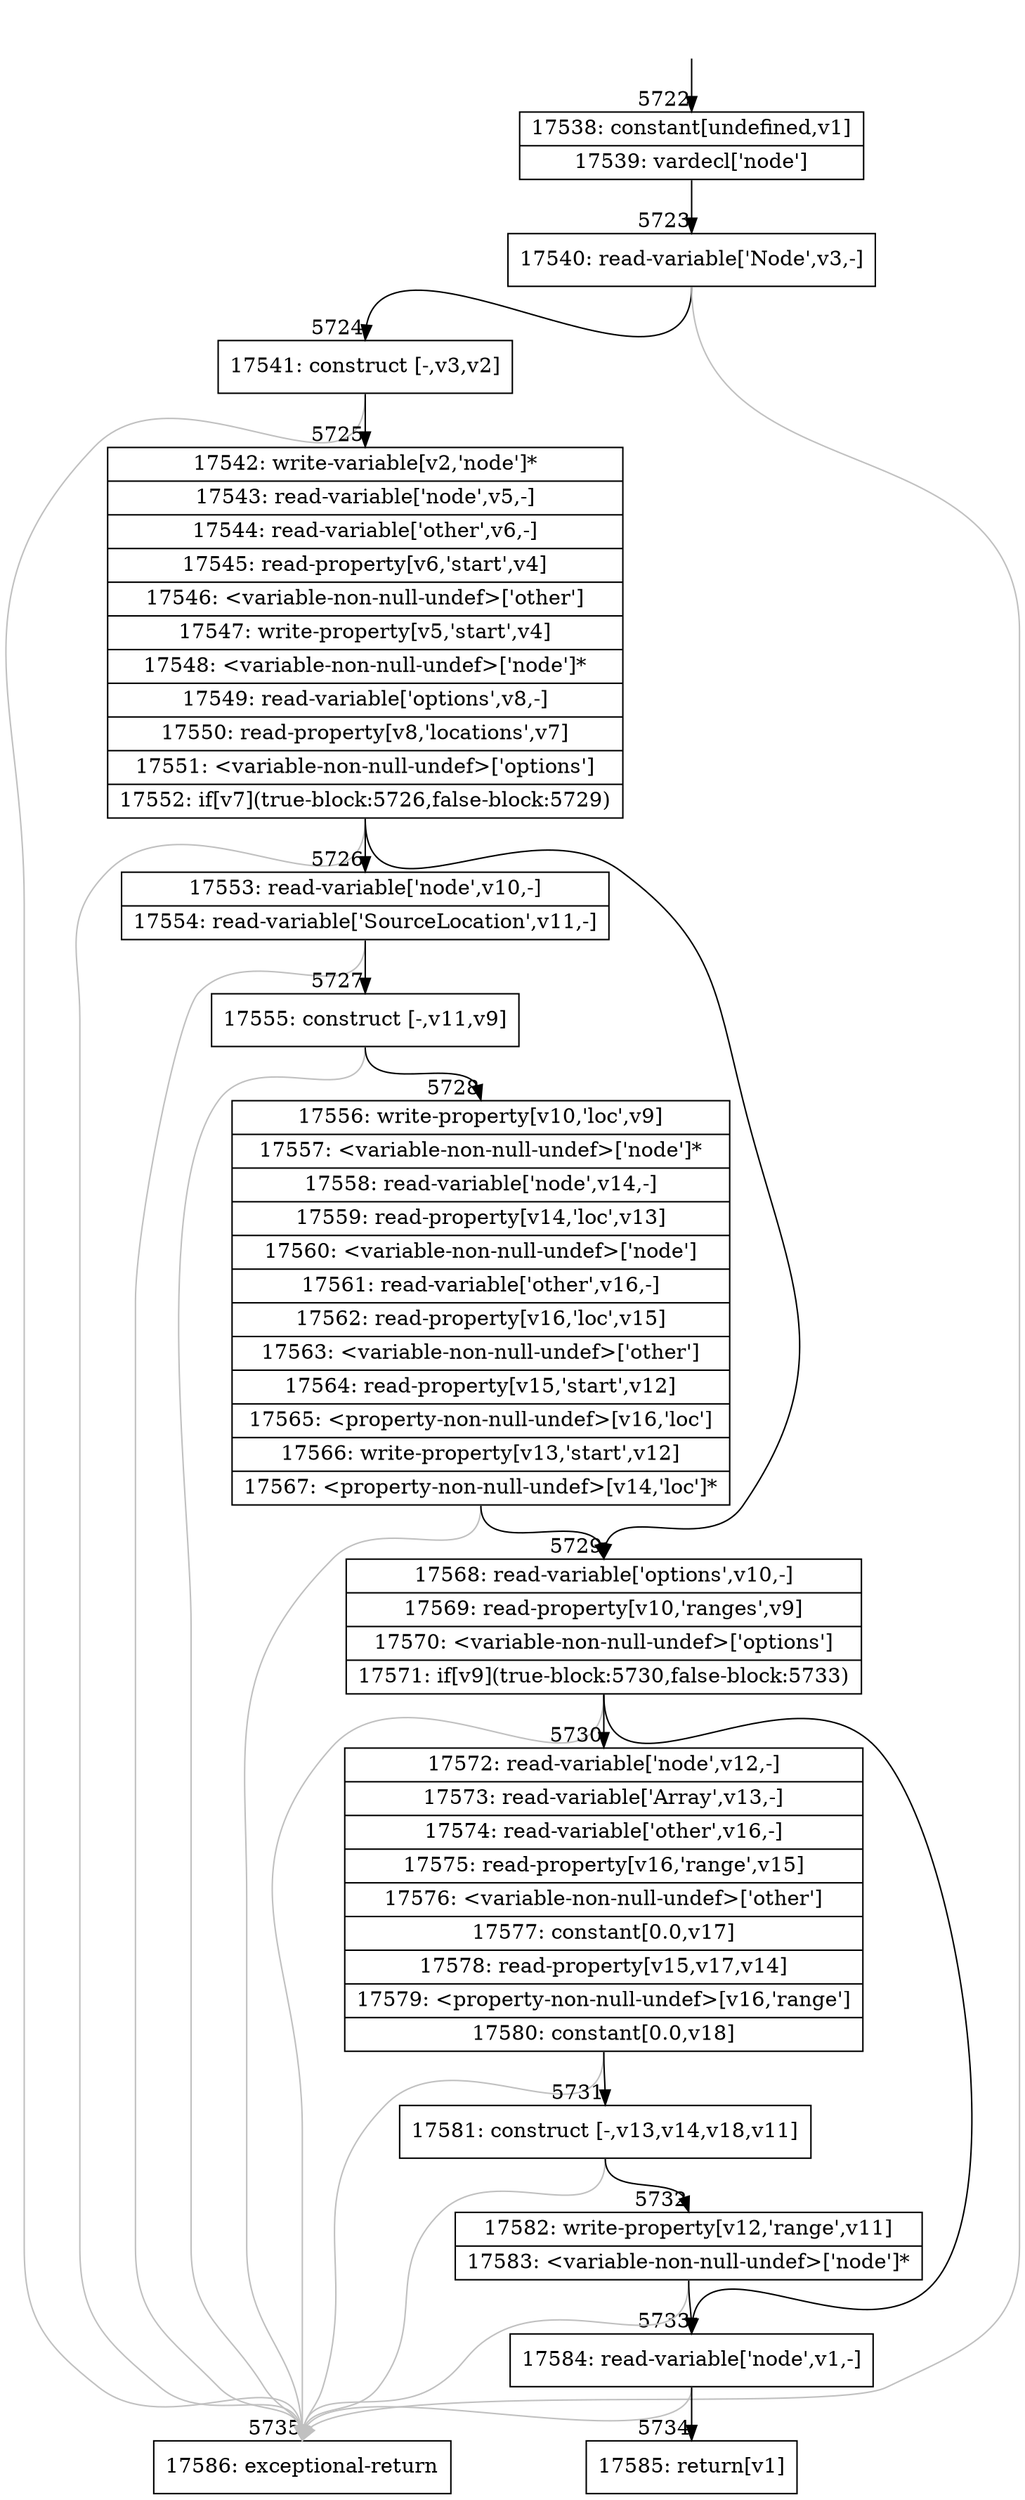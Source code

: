 digraph {
rankdir="TD"
BB_entry333[shape=none,label=""];
BB_entry333 -> BB5722 [tailport=s, headport=n, headlabel="    5722"]
BB5722 [shape=record label="{17538: constant[undefined,v1]|17539: vardecl['node']}" ] 
BB5722 -> BB5723 [tailport=s, headport=n, headlabel="      5723"]
BB5723 [shape=record label="{17540: read-variable['Node',v3,-]}" ] 
BB5723 -> BB5724 [tailport=s, headport=n, headlabel="      5724"]
BB5723 -> BB5735 [tailport=s, headport=n, color=gray, headlabel="      5735"]
BB5724 [shape=record label="{17541: construct [-,v3,v2]}" ] 
BB5724 -> BB5725 [tailport=s, headport=n, headlabel="      5725"]
BB5724 -> BB5735 [tailport=s, headport=n, color=gray]
BB5725 [shape=record label="{17542: write-variable[v2,'node']*|17543: read-variable['node',v5,-]|17544: read-variable['other',v6,-]|17545: read-property[v6,'start',v4]|17546: \<variable-non-null-undef\>['other']|17547: write-property[v5,'start',v4]|17548: \<variable-non-null-undef\>['node']*|17549: read-variable['options',v8,-]|17550: read-property[v8,'locations',v7]|17551: \<variable-non-null-undef\>['options']|17552: if[v7](true-block:5726,false-block:5729)}" ] 
BB5725 -> BB5726 [tailport=s, headport=n, headlabel="      5726"]
BB5725 -> BB5729 [tailport=s, headport=n, headlabel="      5729"]
BB5725 -> BB5735 [tailport=s, headport=n, color=gray]
BB5726 [shape=record label="{17553: read-variable['node',v10,-]|17554: read-variable['SourceLocation',v11,-]}" ] 
BB5726 -> BB5727 [tailport=s, headport=n, headlabel="      5727"]
BB5726 -> BB5735 [tailport=s, headport=n, color=gray]
BB5727 [shape=record label="{17555: construct [-,v11,v9]}" ] 
BB5727 -> BB5728 [tailport=s, headport=n, headlabel="      5728"]
BB5727 -> BB5735 [tailport=s, headport=n, color=gray]
BB5728 [shape=record label="{17556: write-property[v10,'loc',v9]|17557: \<variable-non-null-undef\>['node']*|17558: read-variable['node',v14,-]|17559: read-property[v14,'loc',v13]|17560: \<variable-non-null-undef\>['node']|17561: read-variable['other',v16,-]|17562: read-property[v16,'loc',v15]|17563: \<variable-non-null-undef\>['other']|17564: read-property[v15,'start',v12]|17565: \<property-non-null-undef\>[v16,'loc']|17566: write-property[v13,'start',v12]|17567: \<property-non-null-undef\>[v14,'loc']*}" ] 
BB5728 -> BB5729 [tailport=s, headport=n]
BB5728 -> BB5735 [tailport=s, headport=n, color=gray]
BB5729 [shape=record label="{17568: read-variable['options',v10,-]|17569: read-property[v10,'ranges',v9]|17570: \<variable-non-null-undef\>['options']|17571: if[v9](true-block:5730,false-block:5733)}" ] 
BB5729 -> BB5730 [tailport=s, headport=n, headlabel="      5730"]
BB5729 -> BB5733 [tailport=s, headport=n, headlabel="      5733"]
BB5729 -> BB5735 [tailport=s, headport=n, color=gray]
BB5730 [shape=record label="{17572: read-variable['node',v12,-]|17573: read-variable['Array',v13,-]|17574: read-variable['other',v16,-]|17575: read-property[v16,'range',v15]|17576: \<variable-non-null-undef\>['other']|17577: constant[0.0,v17]|17578: read-property[v15,v17,v14]|17579: \<property-non-null-undef\>[v16,'range']|17580: constant[0.0,v18]}" ] 
BB5730 -> BB5731 [tailport=s, headport=n, headlabel="      5731"]
BB5730 -> BB5735 [tailport=s, headport=n, color=gray]
BB5731 [shape=record label="{17581: construct [-,v13,v14,v18,v11]}" ] 
BB5731 -> BB5732 [tailport=s, headport=n, headlabel="      5732"]
BB5731 -> BB5735 [tailport=s, headport=n, color=gray]
BB5732 [shape=record label="{17582: write-property[v12,'range',v11]|17583: \<variable-non-null-undef\>['node']*}" ] 
BB5732 -> BB5733 [tailport=s, headport=n]
BB5732 -> BB5735 [tailport=s, headport=n, color=gray]
BB5733 [shape=record label="{17584: read-variable['node',v1,-]}" ] 
BB5733 -> BB5734 [tailport=s, headport=n, headlabel="      5734"]
BB5733 -> BB5735 [tailport=s, headport=n, color=gray]
BB5734 [shape=record label="{17585: return[v1]}" ] 
BB5735 [shape=record label="{17586: exceptional-return}" ] 
//#$~ 5781
}
